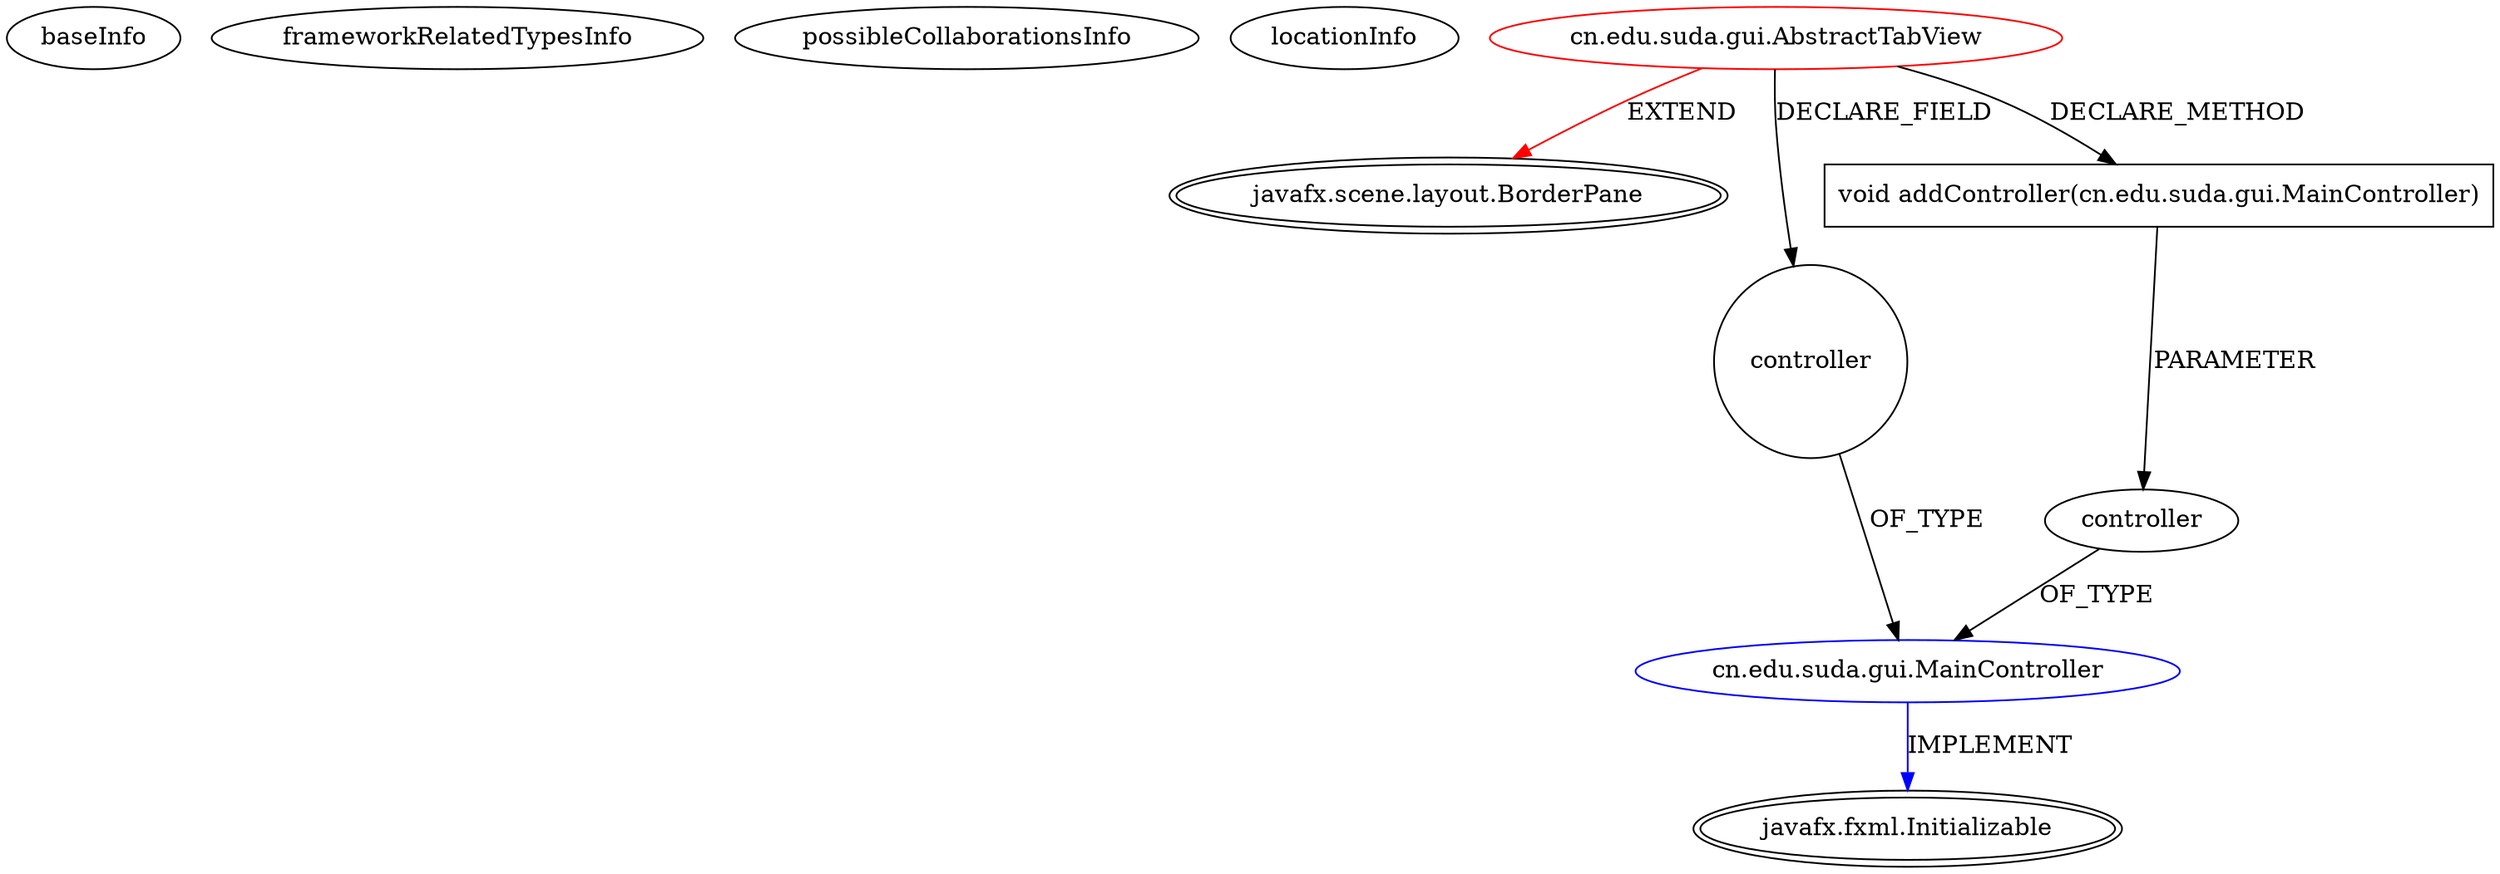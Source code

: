 digraph {
baseInfo[graphId=4822,category="extension_graph",isAnonymous=false,possibleRelation=true]
frameworkRelatedTypesInfo[0="javafx.scene.layout.BorderPane"]
possibleCollaborationsInfo[0="4822~CLIENT_METHOD_DECLARATION-PARAMETER_DECLARATION-FIELD_DECLARATION-~javafx.scene.layout.BorderPane ~javafx.fxml.Initializable ~false~false"]
locationInfo[projectName="wwtg99-POMA",filePath="/wwtg99-POMA/POMA-master/src/cn/edu/suda/gui/AbstractTabView.java",contextSignature="AbstractTabView",graphId="4822"]
0[label="cn.edu.suda.gui.AbstractTabView",vertexType="ROOT_CLIENT_CLASS_DECLARATION",isFrameworkType=false,color=red]
1[label="javafx.scene.layout.BorderPane",vertexType="FRAMEWORK_CLASS_TYPE",isFrameworkType=true,peripheries=2]
2[label="controller",vertexType="FIELD_DECLARATION",isFrameworkType=false,shape=circle]
3[label="cn.edu.suda.gui.MainController",vertexType="REFERENCE_CLIENT_CLASS_DECLARATION",isFrameworkType=false,color=blue]
4[label="javafx.fxml.Initializable",vertexType="FRAMEWORK_INTERFACE_TYPE",isFrameworkType=true,peripheries=2]
5[label="void addController(cn.edu.suda.gui.MainController)",vertexType="CLIENT_METHOD_DECLARATION",isFrameworkType=false,shape=box]
6[label="controller",vertexType="PARAMETER_DECLARATION",isFrameworkType=false]
0->1[label="EXTEND",color=red]
0->2[label="DECLARE_FIELD"]
3->4[label="IMPLEMENT",color=blue]
2->3[label="OF_TYPE"]
0->5[label="DECLARE_METHOD"]
6->3[label="OF_TYPE"]
5->6[label="PARAMETER"]
}
